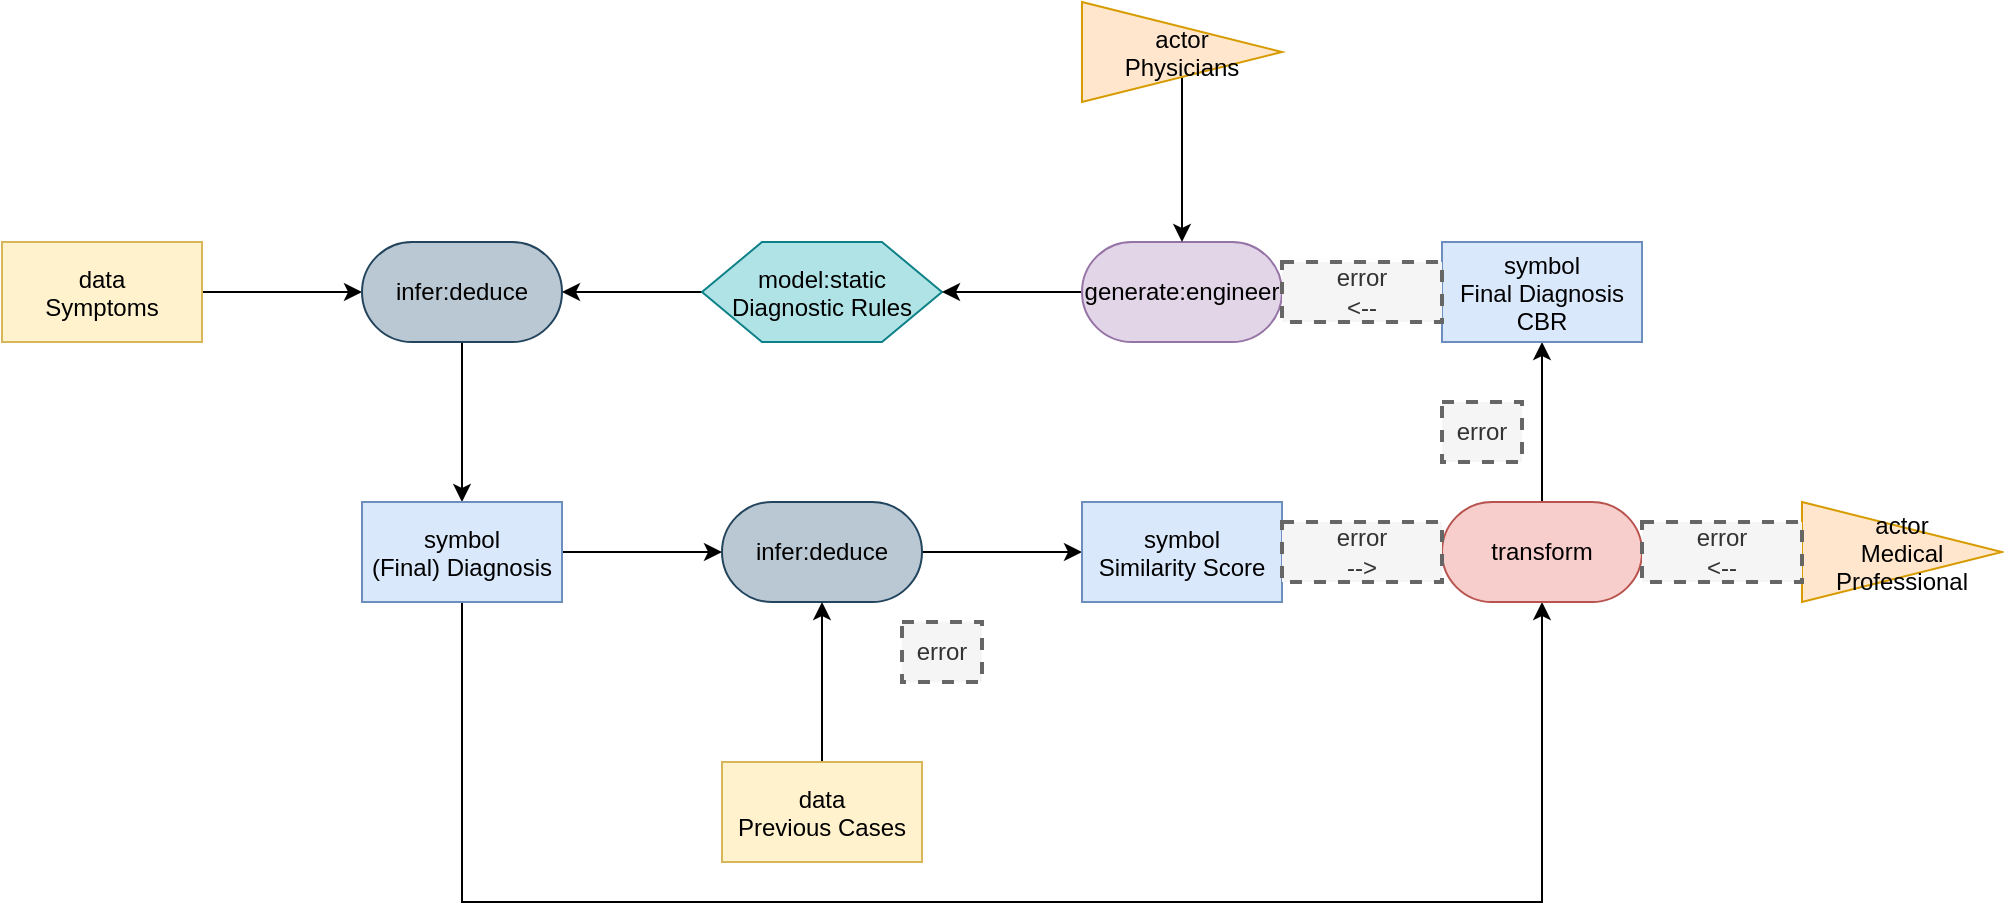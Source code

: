 <mxfile version="27.1.6" pages="2">
  <diagram name="Page-1" id="BHGlmZLEPxhRKkQqFQMC">
    <mxGraphModel dx="1123" dy="673" grid="1" gridSize="10" guides="1" tooltips="1" connect="1" arrows="1" fold="1" page="1" pageScale="1" pageWidth="3300" pageHeight="4681" math="0" shadow="0">
      <root>
        <mxCell id="0" />
        <mxCell id="1" parent="0" />
        <mxCell id="GXiXo0WAQYotcz7VDSTA-4" style="edgeStyle=orthogonalEdgeStyle;rounded=0;orthogonalLoop=1;jettySize=auto;html=1;exitX=1;exitY=0.5;exitDx=0;exitDy=0;entryX=0;entryY=0.5;entryDx=0;entryDy=0;" edge="1" parent="1" source="GXiXo0WAQYotcz7VDSTA-2" target="GXiXo0WAQYotcz7VDSTA-3">
          <mxGeometry relative="1" as="geometry" />
        </mxCell>
        <mxCell id="GXiXo0WAQYotcz7VDSTA-2" value="data&#xa;Symptoms" style="rectangle;fillColor=#fff2cc;strokeColor=#d6b656;" name="data" vertex="1" parent="1" tooltip="⚠️ Node not part of any valid pattern.">
          <mxGeometry x="340" y="230" width="100" height="50" as="geometry" />
        </mxCell>
        <mxCell id="GXiXo0WAQYotcz7VDSTA-8" style="edgeStyle=orthogonalEdgeStyle;rounded=0;orthogonalLoop=1;jettySize=auto;html=1;exitX=0.5;exitY=1;exitDx=0;exitDy=0;entryX=0.5;entryY=0;entryDx=0;entryDy=0;" edge="1" parent="1" source="GXiXo0WAQYotcz7VDSTA-3" target="GXiXo0WAQYotcz7VDSTA-7">
          <mxGeometry relative="1" as="geometry" />
        </mxCell>
        <mxCell id="GXiXo0WAQYotcz7VDSTA-3" value="infer:deduce" style="rounded=1;whiteSpace=wrap;html=1;arcSize=50;fillColor=#bac8d3;strokeColor=#23445d;" name="infer:deduce" vertex="1" parent="1">
          <mxGeometry x="520" y="230" width="100" height="50" as="geometry" />
        </mxCell>
        <mxCell id="GXiXo0WAQYotcz7VDSTA-6" style="edgeStyle=orthogonalEdgeStyle;rounded=0;orthogonalLoop=1;jettySize=auto;html=1;exitX=0;exitY=0.5;exitDx=0;exitDy=0;entryX=1;entryY=0.5;entryDx=0;entryDy=0;" edge="1" parent="1" source="GXiXo0WAQYotcz7VDSTA-5" target="GXiXo0WAQYotcz7VDSTA-3">
          <mxGeometry relative="1" as="geometry" />
        </mxCell>
        <mxCell id="GXiXo0WAQYotcz7VDSTA-5" value="model:static&#xa;Diagnostic Rules" style="shape=hexagon;perimeter=hexagonPerimeter2;fillColor=#b0e3e6;strokeColor=#0e8088;" name="model" vertex="1" parent="1">
          <mxGeometry x="690" y="230" width="120" height="50" as="geometry" />
        </mxCell>
        <mxCell id="GXiXo0WAQYotcz7VDSTA-14" style="edgeStyle=orthogonalEdgeStyle;rounded=0;orthogonalLoop=1;jettySize=auto;html=1;exitX=1;exitY=0.5;exitDx=0;exitDy=0;entryX=0;entryY=0.5;entryDx=0;entryDy=0;" edge="1" parent="1" source="GXiXo0WAQYotcz7VDSTA-7" target="GXiXo0WAQYotcz7VDSTA-13">
          <mxGeometry relative="1" as="geometry" />
        </mxCell>
        <mxCell id="GXiXo0WAQYotcz7VDSTA-28" style="edgeStyle=orthogonalEdgeStyle;rounded=0;orthogonalLoop=1;jettySize=auto;html=1;exitX=0.5;exitY=1;exitDx=0;exitDy=0;entryX=0.5;entryY=1;entryDx=0;entryDy=0;" edge="1" parent="1" source="GXiXo0WAQYotcz7VDSTA-7" target="GXiXo0WAQYotcz7VDSTA-19">
          <mxGeometry relative="1" as="geometry">
            <Array as="points">
              <mxPoint x="570" y="560" />
              <mxPoint x="1110" y="560" />
            </Array>
          </mxGeometry>
        </mxCell>
        <mxCell id="GXiXo0WAQYotcz7VDSTA-7" value="symbol&#xa;(Final) Diagnosis" style="rectangle;fillColor=#dae8fc;strokeColor=#6c8ebf;" name="symbol" vertex="1" parent="1">
          <mxGeometry x="520" y="360" width="100" height="50" as="geometry" />
        </mxCell>
        <mxCell id="GXiXo0WAQYotcz7VDSTA-10" style="edgeStyle=orthogonalEdgeStyle;rounded=0;orthogonalLoop=1;jettySize=auto;html=1;entryX=1;entryY=0.5;entryDx=0;entryDy=0;" edge="1" parent="1" source="GXiXo0WAQYotcz7VDSTA-9" target="GXiXo0WAQYotcz7VDSTA-5">
          <mxGeometry relative="1" as="geometry" />
        </mxCell>
        <mxCell id="GXiXo0WAQYotcz7VDSTA-9" value="generate:engineer" style="rounded=1;whiteSpace=wrap;html=1;arcSize=50;fillColor=#e1d5e7;strokeColor=#9673a6;" name="generate:engineer" vertex="1" parent="1">
          <mxGeometry x="880" y="230" width="100" height="50" as="geometry" />
        </mxCell>
        <mxCell id="GXiXo0WAQYotcz7VDSTA-12" style="edgeStyle=orthogonalEdgeStyle;rounded=0;orthogonalLoop=1;jettySize=auto;html=1;entryX=0.5;entryY=0;entryDx=0;entryDy=0;" edge="1" parent="1" source="GXiXo0WAQYotcz7VDSTA-11" target="GXiXo0WAQYotcz7VDSTA-9">
          <mxGeometry relative="1" as="geometry" />
        </mxCell>
        <mxCell id="GXiXo0WAQYotcz7VDSTA-11" value="actor&#xa;Physicians" style="triangle;fillColor=#ffe6cc;strokeColor=#d79b00;" name="actor" vertex="1" parent="1">
          <mxGeometry x="880" y="110" width="100" height="50" as="geometry" />
        </mxCell>
        <mxCell id="GXiXo0WAQYotcz7VDSTA-16" style="edgeStyle=orthogonalEdgeStyle;rounded=0;orthogonalLoop=1;jettySize=auto;html=1;exitX=1;exitY=0.5;exitDx=0;exitDy=0;entryX=0;entryY=0.5;entryDx=0;entryDy=0;" edge="1" parent="1" source="GXiXo0WAQYotcz7VDSTA-13" target="GXiXo0WAQYotcz7VDSTA-15">
          <mxGeometry relative="1" as="geometry" />
        </mxCell>
        <mxCell id="GXiXo0WAQYotcz7VDSTA-13" value="infer:deduce" style="rounded=1;whiteSpace=wrap;html=1;arcSize=50;fillColor=#bac8d3;strokeColor=#23445d;" name="infer:deduce" vertex="1" parent="1">
          <mxGeometry x="700" y="360" width="100" height="50" as="geometry" />
        </mxCell>
        <mxCell id="GXiXo0WAQYotcz7VDSTA-15" value="symbol&#xa;Similarity Score" style="rectangle;fillColor=#dae8fc;strokeColor=#6c8ebf;" name="symbol" vertex="1" parent="1">
          <mxGeometry x="880" y="360" width="100" height="50" as="geometry" />
        </mxCell>
        <mxCell id="GXiXo0WAQYotcz7VDSTA-18" style="edgeStyle=orthogonalEdgeStyle;rounded=0;orthogonalLoop=1;jettySize=auto;html=1;entryX=0.5;entryY=1;entryDx=0;entryDy=0;" edge="1" parent="1" source="GXiXo0WAQYotcz7VDSTA-17" target="GXiXo0WAQYotcz7VDSTA-13">
          <mxGeometry relative="1" as="geometry" />
        </mxCell>
        <mxCell id="GXiXo0WAQYotcz7VDSTA-17" value="data&#xa;Previous Cases" style="rectangle;fillColor=#fff2cc;strokeColor=#d6b656;" name="data" vertex="1" parent="1">
          <mxGeometry x="700" y="490" width="100" height="50" as="geometry" />
        </mxCell>
        <mxCell id="GXiXo0WAQYotcz7VDSTA-22" style="edgeStyle=orthogonalEdgeStyle;rounded=0;orthogonalLoop=1;jettySize=auto;html=1;exitX=0.5;exitY=0;exitDx=0;exitDy=0;entryX=0.5;entryY=1;entryDx=0;entryDy=0;" edge="1" parent="1" source="GXiXo0WAQYotcz7VDSTA-19" target="GXiXo0WAQYotcz7VDSTA-21">
          <mxGeometry relative="1" as="geometry" />
        </mxCell>
        <mxCell id="GXiXo0WAQYotcz7VDSTA-19" value="transform" style="rounded=1;whiteSpace=wrap;html=1;arcSize=50;fillColor=#f8cecc;strokeColor=#b85450;" name="transform" vertex="1" parent="1">
          <mxGeometry x="1060" y="360" width="100" height="50" as="geometry" />
        </mxCell>
        <mxCell id="GXiXo0WAQYotcz7VDSTA-21" value="symbol&#xa;Final Diagnosis&#xa;CBR" style="rectangle;fillColor=#dae8fc;strokeColor=#6c8ebf;" name="symbol" vertex="1" parent="1">
          <mxGeometry x="1060" y="230" width="100" height="50" as="geometry" />
        </mxCell>
        <mxCell id="GXiXo0WAQYotcz7VDSTA-24" value="&lt;div&gt;error&lt;/div&gt;&lt;div&gt;&amp;lt;--&lt;/div&gt;" style="text;html=1;align=center;verticalAlign=middle;whiteSpace=wrap;rounded=0;dashed=1;fillColor=#f5f5f5;fontColor=#333333;strokeColor=#666666;strokeWidth=2;" name="text" vertex="1" parent="1">
          <mxGeometry x="980" y="240" width="80" height="30" as="geometry" />
        </mxCell>
        <mxCell id="GXiXo0WAQYotcz7VDSTA-25" value="actor&#xa;Medical&#xa;Professional" style="triangle;fillColor=#ffe6cc;strokeColor=#d79b00;" name="actor" vertex="1" parent="1">
          <mxGeometry x="1240" y="360" width="100" height="50" as="geometry" />
        </mxCell>
        <mxCell id="GXiXo0WAQYotcz7VDSTA-27" value="&lt;div&gt;error&lt;/div&gt;&lt;div&gt;&amp;lt;--&lt;/div&gt;" style="text;html=1;align=center;verticalAlign=middle;whiteSpace=wrap;rounded=0;dashed=1;fillColor=#f5f5f5;fontColor=#333333;strokeColor=#666666;strokeWidth=2;" name="text" vertex="1" parent="1">
          <mxGeometry x="1160" y="370" width="80" height="30" as="geometry" />
        </mxCell>
        <mxCell id="GXiXo0WAQYotcz7VDSTA-29" value="&lt;div&gt;error&lt;/div&gt;&lt;div&gt;&amp;lt;--&lt;/div&gt;" style="text;html=1;align=center;verticalAlign=middle;whiteSpace=wrap;rounded=0;dashed=1;fillColor=#f5f5f5;fontColor=#333333;strokeColor=#666666;strokeWidth=2;textDirection=rtl;" name="text" vertex="1" parent="1">
          <mxGeometry x="980" y="370" width="80" height="30" as="geometry" />
        </mxCell>
        <mxCell id="GXiXo0WAQYotcz7VDSTA-30" value="error" style="text;html=1;align=center;verticalAlign=middle;whiteSpace=wrap;rounded=0;dashed=1;fillColor=#f5f5f5;fontColor=#333333;strokeColor=#666666;strokeWidth=2;" name="text" vertex="1" parent="1">
          <mxGeometry x="790" y="420" width="40" height="30" as="geometry" />
        </mxCell>
        <mxCell id="GXiXo0WAQYotcz7VDSTA-31" value="error" style="text;html=1;align=center;verticalAlign=middle;whiteSpace=wrap;rounded=0;dashed=1;fillColor=#f5f5f5;fontColor=#333333;strokeColor=#666666;strokeWidth=2;" name="text" vertex="1" parent="1">
          <mxGeometry x="1060" y="310" width="40" height="30" as="geometry" />
        </mxCell>
      </root>
    </mxGraphModel>
  </diagram>
  <diagram name="Copy of Page-1" id="Bpq8u_4blrsylV2FS-kr">
    <mxGraphModel dx="1429" dy="856" grid="1" gridSize="10" guides="1" tooltips="1" connect="1" arrows="1" fold="1" page="1" pageScale="1" pageWidth="3300" pageHeight="4681" math="0" shadow="0">
      <root>
        <mxCell id="ESb7P6J6xtI8Ipvl9vzT-0" />
        <mxCell id="ESb7P6J6xtI8Ipvl9vzT-1" parent="ESb7P6J6xtI8Ipvl9vzT-0" />
        <mxCell id="ESb7P6J6xtI8Ipvl9vzT-2" style="edgeStyle=orthogonalEdgeStyle;rounded=0;orthogonalLoop=1;jettySize=auto;html=1;exitX=1;exitY=0.5;exitDx=0;exitDy=0;entryX=0;entryY=0.5;entryDx=0;entryDy=0;" parent="ESb7P6J6xtI8Ipvl9vzT-1" source="ESb7P6J6xtI8Ipvl9vzT-3" target="ESb7P6J6xtI8Ipvl9vzT-5" edge="1">
          <mxGeometry relative="1" as="geometry" />
        </mxCell>
        <mxCell id="ESb7P6J6xtI8Ipvl9vzT-3" value="data&#xa;Symptoms" style="rectangle;fillColor=#fff2cc;strokeColor=#d6b656;" parent="ESb7P6J6xtI8Ipvl9vzT-1" name="data" vertex="1">
          <mxGeometry x="340" y="230" width="100" height="50" as="geometry" />
        </mxCell>
        <mxCell id="ESb7P6J6xtI8Ipvl9vzT-4" style="edgeStyle=orthogonalEdgeStyle;rounded=0;orthogonalLoop=1;jettySize=auto;html=1;exitX=0.5;exitY=1;exitDx=0;exitDy=0;entryX=0.5;entryY=0;entryDx=0;entryDy=0;" parent="ESb7P6J6xtI8Ipvl9vzT-1" source="ESb7P6J6xtI8Ipvl9vzT-5" target="ESb7P6J6xtI8Ipvl9vzT-10" edge="1">
          <mxGeometry relative="1" as="geometry" />
        </mxCell>
        <mxCell id="ESb7P6J6xtI8Ipvl9vzT-5" value="infer:deduce" style="rounded=1;whiteSpace=wrap;html=1;arcSize=50;fillColor=#bac8d3;strokeColor=#23445d;" parent="ESb7P6J6xtI8Ipvl9vzT-1" name="infer:deduce" vertex="1">
          <mxGeometry x="520" y="230" width="100" height="50" as="geometry" />
        </mxCell>
        <mxCell id="ESb7P6J6xtI8Ipvl9vzT-6" style="edgeStyle=orthogonalEdgeStyle;rounded=0;orthogonalLoop=1;jettySize=auto;html=1;exitX=0;exitY=0.5;exitDx=0;exitDy=0;entryX=1;entryY=0.5;entryDx=0;entryDy=0;" parent="ESb7P6J6xtI8Ipvl9vzT-1" source="ESb7P6J6xtI8Ipvl9vzT-7" target="ESb7P6J6xtI8Ipvl9vzT-5" edge="1">
          <mxGeometry relative="1" as="geometry" />
        </mxCell>
        <mxCell id="ESb7P6J6xtI8Ipvl9vzT-7" value="model:static&#xa;Diagnostic Rules" style="shape=hexagon;perimeter=hexagonPerimeter2;fillColor=#b0e3e6;strokeColor=#0e8088;" parent="ESb7P6J6xtI8Ipvl9vzT-1" name="model" vertex="1">
          <mxGeometry x="690" y="230" width="120" height="50" as="geometry" />
        </mxCell>
        <mxCell id="ESb7P6J6xtI8Ipvl9vzT-8" style="edgeStyle=orthogonalEdgeStyle;rounded=0;orthogonalLoop=1;jettySize=auto;html=1;exitX=1;exitY=0.5;exitDx=0;exitDy=0;entryX=0;entryY=0.5;entryDx=0;entryDy=0;" parent="ESb7P6J6xtI8Ipvl9vzT-1" source="ESb7P6J6xtI8Ipvl9vzT-10" target="ESb7P6J6xtI8Ipvl9vzT-16" edge="1">
          <mxGeometry relative="1" as="geometry" />
        </mxCell>
        <mxCell id="ESb7P6J6xtI8Ipvl9vzT-9" style="edgeStyle=orthogonalEdgeStyle;rounded=0;orthogonalLoop=1;jettySize=auto;html=1;exitX=0.5;exitY=1;exitDx=0;exitDy=0;entryX=0.5;entryY=1;entryDx=0;entryDy=0;" parent="ESb7P6J6xtI8Ipvl9vzT-1" source="ESb7P6J6xtI8Ipvl9vzT-10" target="ESb7P6J6xtI8Ipvl9vzT-21" edge="1">
          <mxGeometry relative="1" as="geometry">
            <Array as="points">
              <mxPoint x="570" y="560" />
              <mxPoint x="1110" y="560" />
            </Array>
          </mxGeometry>
        </mxCell>
        <mxCell id="ESb7P6J6xtI8Ipvl9vzT-10" value="symbol&#xa;(Final) Diagnosis" style="rectangle;fillColor=#dae8fc;strokeColor=#6c8ebf;" parent="ESb7P6J6xtI8Ipvl9vzT-1" name="symbol" vertex="1">
          <mxGeometry x="520" y="360" width="100" height="50" as="geometry" />
        </mxCell>
        <mxCell id="ESb7P6J6xtI8Ipvl9vzT-11" style="edgeStyle=orthogonalEdgeStyle;rounded=0;orthogonalLoop=1;jettySize=auto;html=1;entryX=1;entryY=0.5;entryDx=0;entryDy=0;" parent="ESb7P6J6xtI8Ipvl9vzT-1" source="ESb7P6J6xtI8Ipvl9vzT-12" target="ESb7P6J6xtI8Ipvl9vzT-7" edge="1">
          <mxGeometry relative="1" as="geometry" />
        </mxCell>
        <mxCell id="ESb7P6J6xtI8Ipvl9vzT-12" value="generate:engineer" style="rounded=1;whiteSpace=wrap;html=1;arcSize=50;fillColor=#e1d5e7;strokeColor=#9673a6;" parent="ESb7P6J6xtI8Ipvl9vzT-1" name="generate:engineer" vertex="1">
          <mxGeometry x="880" y="230" width="100" height="50" as="geometry" />
        </mxCell>
        <mxCell id="ESb7P6J6xtI8Ipvl9vzT-13" style="edgeStyle=orthogonalEdgeStyle;rounded=0;orthogonalLoop=1;jettySize=auto;html=1;entryX=0.5;entryY=0;entryDx=0;entryDy=0;" parent="ESb7P6J6xtI8Ipvl9vzT-1" source="ESb7P6J6xtI8Ipvl9vzT-14" target="ESb7P6J6xtI8Ipvl9vzT-12" edge="1">
          <mxGeometry relative="1" as="geometry" />
        </mxCell>
        <mxCell id="ESb7P6J6xtI8Ipvl9vzT-14" value="actor&#xa;Physicians" style="triangle;fillColor=#ffe6cc;strokeColor=#d79b00;" parent="ESb7P6J6xtI8Ipvl9vzT-1" name="actor" vertex="1">
          <mxGeometry x="880" y="110" width="100" height="50" as="geometry" />
        </mxCell>
        <mxCell id="ESb7P6J6xtI8Ipvl9vzT-15" style="edgeStyle=orthogonalEdgeStyle;rounded=0;orthogonalLoop=1;jettySize=auto;html=1;exitX=1;exitY=0.5;exitDx=0;exitDy=0;entryX=0;entryY=0.5;entryDx=0;entryDy=0;" parent="ESb7P6J6xtI8Ipvl9vzT-1" source="ESb7P6J6xtI8Ipvl9vzT-16" target="ESb7P6J6xtI8Ipvl9vzT-17" edge="1">
          <mxGeometry relative="1" as="geometry" />
        </mxCell>
        <mxCell id="ESb7P6J6xtI8Ipvl9vzT-16" value="infer:deduce" style="rounded=1;whiteSpace=wrap;html=1;arcSize=50;fillColor=#bac8d3;strokeColor=#23445d;" parent="ESb7P6J6xtI8Ipvl9vzT-1" name="infer:deduce" vertex="1">
          <mxGeometry x="700" y="360" width="100" height="50" as="geometry" />
        </mxCell>
        <mxCell id="u191V6OOZPqW0AJV_QQ0-1" style="edgeStyle=orthogonalEdgeStyle;rounded=0;orthogonalLoop=1;jettySize=auto;html=1;exitX=1;exitY=0.5;exitDx=0;exitDy=0;entryX=0;entryY=0.5;entryDx=0;entryDy=0;" parent="ESb7P6J6xtI8Ipvl9vzT-1" source="ESb7P6J6xtI8Ipvl9vzT-17" target="ESb7P6J6xtI8Ipvl9vzT-21" edge="1">
          <mxGeometry relative="1" as="geometry" />
        </mxCell>
        <mxCell id="ESb7P6J6xtI8Ipvl9vzT-17" value="symbol&#xa;Similarity Score" style="rectangle;fillColor=#dae8fc;strokeColor=#6c8ebf;" parent="ESb7P6J6xtI8Ipvl9vzT-1" name="symbol" vertex="1">
          <mxGeometry x="880" y="360" width="100" height="50" as="geometry" />
        </mxCell>
        <mxCell id="ESb7P6J6xtI8Ipvl9vzT-18" style="edgeStyle=orthogonalEdgeStyle;rounded=0;orthogonalLoop=1;jettySize=auto;html=1;entryX=0.5;entryY=1;entryDx=0;entryDy=0;" parent="ESb7P6J6xtI8Ipvl9vzT-1" source="ESb7P6J6xtI8Ipvl9vzT-19" target="ESb7P6J6xtI8Ipvl9vzT-16" edge="1">
          <mxGeometry relative="1" as="geometry" />
        </mxCell>
        <mxCell id="ESb7P6J6xtI8Ipvl9vzT-19" value="data&#xa;Previous Cases" style="rectangle;fillColor=#fff2cc;strokeColor=#d6b656;" parent="ESb7P6J6xtI8Ipvl9vzT-1" name="data" vertex="1">
          <mxGeometry x="700" y="490" width="100" height="50" as="geometry" />
        </mxCell>
        <mxCell id="ESb7P6J6xtI8Ipvl9vzT-20" style="edgeStyle=orthogonalEdgeStyle;rounded=0;orthogonalLoop=1;jettySize=auto;html=1;exitX=0.5;exitY=0;exitDx=0;exitDy=0;entryX=0.5;entryY=1;entryDx=0;entryDy=0;" parent="ESb7P6J6xtI8Ipvl9vzT-1" source="ESb7P6J6xtI8Ipvl9vzT-21" target="ESb7P6J6xtI8Ipvl9vzT-22" edge="1">
          <mxGeometry relative="1" as="geometry" />
        </mxCell>
        <mxCell id="ESb7P6J6xtI8Ipvl9vzT-21" value="transform" style="rounded=1;whiteSpace=wrap;html=1;arcSize=50;fillColor=#f8cecc;strokeColor=#b85450;" parent="ESb7P6J6xtI8Ipvl9vzT-1" name="transform" vertex="1">
          <mxGeometry x="1060" y="360" width="100" height="50" as="geometry" />
        </mxCell>
        <mxCell id="u191V6OOZPqW0AJV_QQ0-0" style="edgeStyle=orthogonalEdgeStyle;rounded=0;orthogonalLoop=1;jettySize=auto;html=1;exitX=0;exitY=0.5;exitDx=0;exitDy=0;entryX=1;entryY=0.5;entryDx=0;entryDy=0;" parent="ESb7P6J6xtI8Ipvl9vzT-1" source="ESb7P6J6xtI8Ipvl9vzT-22" target="ESb7P6J6xtI8Ipvl9vzT-12" edge="1">
          <mxGeometry relative="1" as="geometry" />
        </mxCell>
        <mxCell id="ESb7P6J6xtI8Ipvl9vzT-22" value="symbol&#xa;Final Diagnosis&#xa;CBR" style="rectangle;fillColor=#dae8fc;strokeColor=#6c8ebf;" parent="ESb7P6J6xtI8Ipvl9vzT-1" name="symbol" vertex="1">
          <mxGeometry x="1060" y="230" width="100" height="50" as="geometry" />
        </mxCell>
        <mxCell id="u191V6OOZPqW0AJV_QQ0-2" style="edgeStyle=orthogonalEdgeStyle;rounded=0;orthogonalLoop=1;jettySize=auto;html=1;exitX=0;exitY=0.5;exitDx=0;exitDy=0;entryX=1;entryY=0.5;entryDx=0;entryDy=0;" parent="ESb7P6J6xtI8Ipvl9vzT-1" source="ESb7P6J6xtI8Ipvl9vzT-24" target="ESb7P6J6xtI8Ipvl9vzT-21" edge="1">
          <mxGeometry relative="1" as="geometry" />
        </mxCell>
        <mxCell id="ESb7P6J6xtI8Ipvl9vzT-24" value="actor&#xa;Medical&#xa;Professional" style="triangle;fillColor=#ffe6cc;strokeColor=#d79b00;" parent="ESb7P6J6xtI8Ipvl9vzT-1" name="actor" vertex="1">
          <mxGeometry x="1240" y="360" width="100" height="50" as="geometry" />
        </mxCell>
      </root>
    </mxGraphModel>
  </diagram>
</mxfile>
